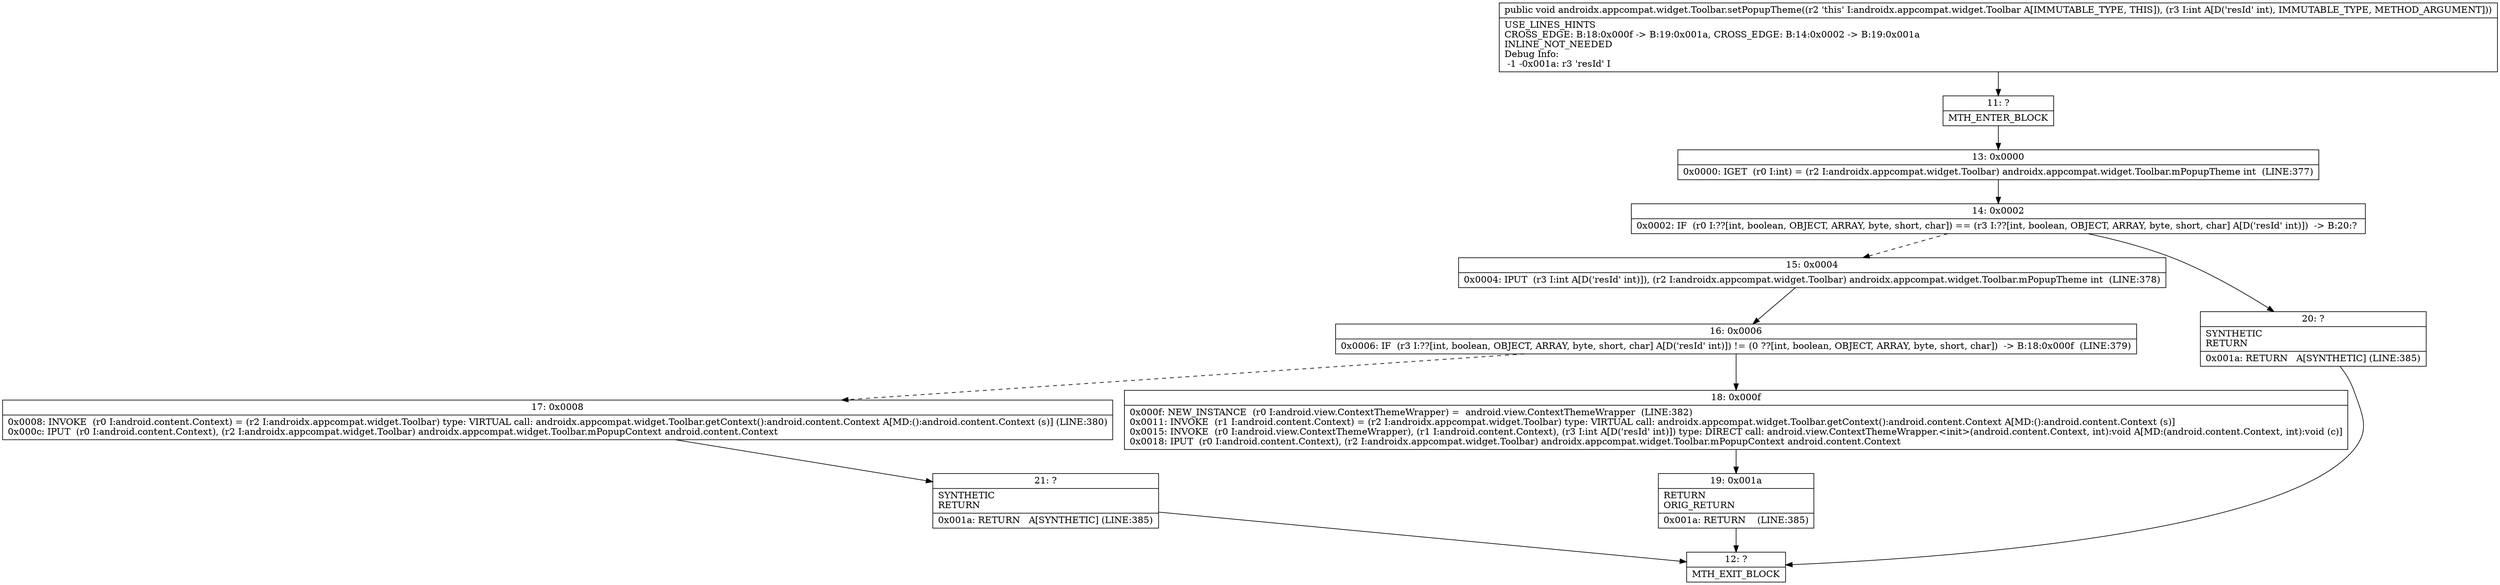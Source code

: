 digraph "CFG forandroidx.appcompat.widget.Toolbar.setPopupTheme(I)V" {
Node_11 [shape=record,label="{11\:\ ?|MTH_ENTER_BLOCK\l}"];
Node_13 [shape=record,label="{13\:\ 0x0000|0x0000: IGET  (r0 I:int) = (r2 I:androidx.appcompat.widget.Toolbar) androidx.appcompat.widget.Toolbar.mPopupTheme int  (LINE:377)\l}"];
Node_14 [shape=record,label="{14\:\ 0x0002|0x0002: IF  (r0 I:??[int, boolean, OBJECT, ARRAY, byte, short, char]) == (r3 I:??[int, boolean, OBJECT, ARRAY, byte, short, char] A[D('resId' int)])  \-\> B:20:? \l}"];
Node_15 [shape=record,label="{15\:\ 0x0004|0x0004: IPUT  (r3 I:int A[D('resId' int)]), (r2 I:androidx.appcompat.widget.Toolbar) androidx.appcompat.widget.Toolbar.mPopupTheme int  (LINE:378)\l}"];
Node_16 [shape=record,label="{16\:\ 0x0006|0x0006: IF  (r3 I:??[int, boolean, OBJECT, ARRAY, byte, short, char] A[D('resId' int)]) != (0 ??[int, boolean, OBJECT, ARRAY, byte, short, char])  \-\> B:18:0x000f  (LINE:379)\l}"];
Node_17 [shape=record,label="{17\:\ 0x0008|0x0008: INVOKE  (r0 I:android.content.Context) = (r2 I:androidx.appcompat.widget.Toolbar) type: VIRTUAL call: androidx.appcompat.widget.Toolbar.getContext():android.content.Context A[MD:():android.content.Context (s)] (LINE:380)\l0x000c: IPUT  (r0 I:android.content.Context), (r2 I:androidx.appcompat.widget.Toolbar) androidx.appcompat.widget.Toolbar.mPopupContext android.content.Context \l}"];
Node_21 [shape=record,label="{21\:\ ?|SYNTHETIC\lRETURN\l|0x001a: RETURN   A[SYNTHETIC] (LINE:385)\l}"];
Node_12 [shape=record,label="{12\:\ ?|MTH_EXIT_BLOCK\l}"];
Node_18 [shape=record,label="{18\:\ 0x000f|0x000f: NEW_INSTANCE  (r0 I:android.view.ContextThemeWrapper) =  android.view.ContextThemeWrapper  (LINE:382)\l0x0011: INVOKE  (r1 I:android.content.Context) = (r2 I:androidx.appcompat.widget.Toolbar) type: VIRTUAL call: androidx.appcompat.widget.Toolbar.getContext():android.content.Context A[MD:():android.content.Context (s)]\l0x0015: INVOKE  (r0 I:android.view.ContextThemeWrapper), (r1 I:android.content.Context), (r3 I:int A[D('resId' int)]) type: DIRECT call: android.view.ContextThemeWrapper.\<init\>(android.content.Context, int):void A[MD:(android.content.Context, int):void (c)]\l0x0018: IPUT  (r0 I:android.content.Context), (r2 I:androidx.appcompat.widget.Toolbar) androidx.appcompat.widget.Toolbar.mPopupContext android.content.Context \l}"];
Node_19 [shape=record,label="{19\:\ 0x001a|RETURN\lORIG_RETURN\l|0x001a: RETURN    (LINE:385)\l}"];
Node_20 [shape=record,label="{20\:\ ?|SYNTHETIC\lRETURN\l|0x001a: RETURN   A[SYNTHETIC] (LINE:385)\l}"];
MethodNode[shape=record,label="{public void androidx.appcompat.widget.Toolbar.setPopupTheme((r2 'this' I:androidx.appcompat.widget.Toolbar A[IMMUTABLE_TYPE, THIS]), (r3 I:int A[D('resId' int), IMMUTABLE_TYPE, METHOD_ARGUMENT]))  | USE_LINES_HINTS\lCROSS_EDGE: B:18:0x000f \-\> B:19:0x001a, CROSS_EDGE: B:14:0x0002 \-\> B:19:0x001a\lINLINE_NOT_NEEDED\lDebug Info:\l  \-1 \-0x001a: r3 'resId' I\l}"];
MethodNode -> Node_11;Node_11 -> Node_13;
Node_13 -> Node_14;
Node_14 -> Node_15[style=dashed];
Node_14 -> Node_20;
Node_15 -> Node_16;
Node_16 -> Node_17[style=dashed];
Node_16 -> Node_18;
Node_17 -> Node_21;
Node_21 -> Node_12;
Node_18 -> Node_19;
Node_19 -> Node_12;
Node_20 -> Node_12;
}

